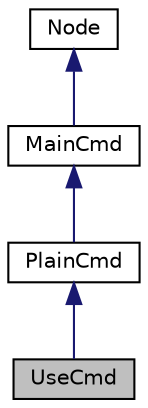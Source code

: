 digraph "UseCmd"
{
  edge [fontname="Helvetica",fontsize="10",labelfontname="Helvetica",labelfontsize="10"];
  node [fontname="Helvetica",fontsize="10",shape=record];
  Node0 [label="UseCmd",height=0.2,width=0.4,color="black", fillcolor="grey75", style="filled", fontcolor="black"];
  Node1 -> Node0 [dir="back",color="midnightblue",fontsize="10",style="solid",fontname="Helvetica"];
  Node1 [label="PlainCmd",height=0.2,width=0.4,color="black", fillcolor="white", style="filled",URL="$class_plain_cmd.html"];
  Node2 -> Node1 [dir="back",color="midnightblue",fontsize="10",style="solid",fontname="Helvetica"];
  Node2 [label="MainCmd",height=0.2,width=0.4,color="black", fillcolor="white", style="filled",URL="$class_main_cmd.html"];
  Node3 -> Node2 [dir="back",color="midnightblue",fontsize="10",style="solid",fontname="Helvetica"];
  Node3 [label="Node",height=0.2,width=0.4,color="black", fillcolor="white", style="filled",URL="$class_node.html"];
}
